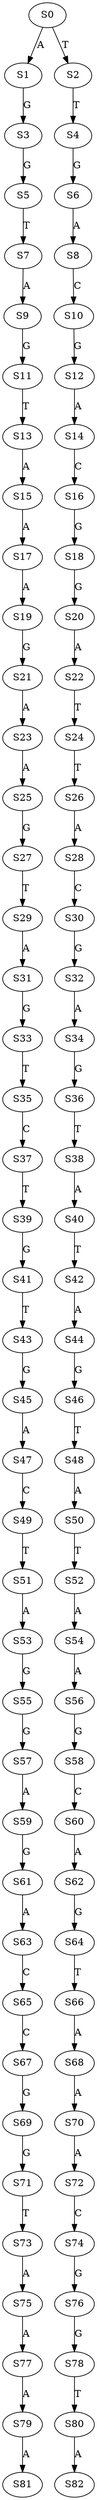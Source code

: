 strict digraph  {
	S0 -> S1 [ label = A ];
	S0 -> S2 [ label = T ];
	S1 -> S3 [ label = G ];
	S2 -> S4 [ label = T ];
	S3 -> S5 [ label = G ];
	S4 -> S6 [ label = G ];
	S5 -> S7 [ label = T ];
	S6 -> S8 [ label = A ];
	S7 -> S9 [ label = A ];
	S8 -> S10 [ label = C ];
	S9 -> S11 [ label = G ];
	S10 -> S12 [ label = G ];
	S11 -> S13 [ label = T ];
	S12 -> S14 [ label = A ];
	S13 -> S15 [ label = A ];
	S14 -> S16 [ label = C ];
	S15 -> S17 [ label = A ];
	S16 -> S18 [ label = G ];
	S17 -> S19 [ label = A ];
	S18 -> S20 [ label = G ];
	S19 -> S21 [ label = G ];
	S20 -> S22 [ label = A ];
	S21 -> S23 [ label = A ];
	S22 -> S24 [ label = T ];
	S23 -> S25 [ label = A ];
	S24 -> S26 [ label = T ];
	S25 -> S27 [ label = G ];
	S26 -> S28 [ label = A ];
	S27 -> S29 [ label = T ];
	S28 -> S30 [ label = C ];
	S29 -> S31 [ label = A ];
	S30 -> S32 [ label = G ];
	S31 -> S33 [ label = G ];
	S32 -> S34 [ label = A ];
	S33 -> S35 [ label = T ];
	S34 -> S36 [ label = G ];
	S35 -> S37 [ label = C ];
	S36 -> S38 [ label = T ];
	S37 -> S39 [ label = T ];
	S38 -> S40 [ label = A ];
	S39 -> S41 [ label = G ];
	S40 -> S42 [ label = T ];
	S41 -> S43 [ label = T ];
	S42 -> S44 [ label = A ];
	S43 -> S45 [ label = G ];
	S44 -> S46 [ label = G ];
	S45 -> S47 [ label = A ];
	S46 -> S48 [ label = T ];
	S47 -> S49 [ label = C ];
	S48 -> S50 [ label = A ];
	S49 -> S51 [ label = T ];
	S50 -> S52 [ label = T ];
	S51 -> S53 [ label = A ];
	S52 -> S54 [ label = A ];
	S53 -> S55 [ label = G ];
	S54 -> S56 [ label = A ];
	S55 -> S57 [ label = G ];
	S56 -> S58 [ label = G ];
	S57 -> S59 [ label = A ];
	S58 -> S60 [ label = C ];
	S59 -> S61 [ label = G ];
	S60 -> S62 [ label = A ];
	S61 -> S63 [ label = A ];
	S62 -> S64 [ label = G ];
	S63 -> S65 [ label = C ];
	S64 -> S66 [ label = T ];
	S65 -> S67 [ label = C ];
	S66 -> S68 [ label = A ];
	S67 -> S69 [ label = G ];
	S68 -> S70 [ label = A ];
	S69 -> S71 [ label = G ];
	S70 -> S72 [ label = A ];
	S71 -> S73 [ label = T ];
	S72 -> S74 [ label = C ];
	S73 -> S75 [ label = A ];
	S74 -> S76 [ label = G ];
	S75 -> S77 [ label = A ];
	S76 -> S78 [ label = G ];
	S77 -> S79 [ label = A ];
	S78 -> S80 [ label = T ];
	S79 -> S81 [ label = A ];
	S80 -> S82 [ label = A ];
}
